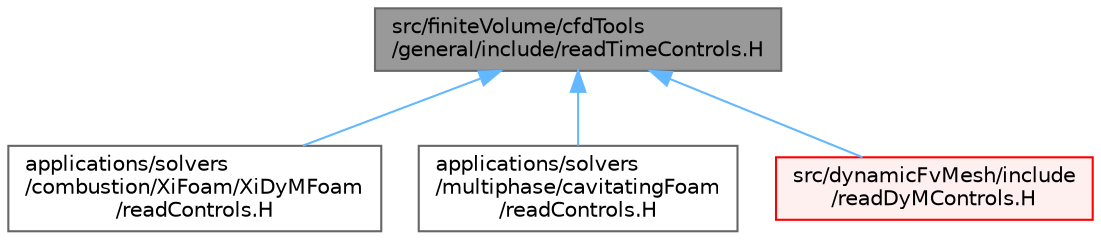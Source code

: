 digraph "src/finiteVolume/cfdTools/general/include/readTimeControls.H"
{
 // LATEX_PDF_SIZE
  bgcolor="transparent";
  edge [fontname=Helvetica,fontsize=10,labelfontname=Helvetica,labelfontsize=10];
  node [fontname=Helvetica,fontsize=10,shape=box,height=0.2,width=0.4];
  Node1 [id="Node000001",label="src/finiteVolume/cfdTools\l/general/include/readTimeControls.H",height=0.2,width=0.4,color="gray40", fillcolor="grey60", style="filled", fontcolor="black",tooltip="Read the control parameters used by setDeltaT."];
  Node1 -> Node2 [id="edge1_Node000001_Node000002",dir="back",color="steelblue1",style="solid",tooltip=" "];
  Node2 [id="Node000002",label="applications/solvers\l/combustion/XiFoam/XiDyMFoam\l/readControls.H",height=0.2,width=0.4,color="grey40", fillcolor="white", style="filled",URL="$combustion_2XiFoam_2XiDyMFoam_2readControls_8H.html",tooltip=" "];
  Node1 -> Node3 [id="edge2_Node000001_Node000003",dir="back",color="steelblue1",style="solid",tooltip=" "];
  Node3 [id="Node000003",label="applications/solvers\l/multiphase/cavitatingFoam\l/readControls.H",height=0.2,width=0.4,color="grey40", fillcolor="white", style="filled",URL="$multiphase_2cavitatingFoam_2readControls_8H.html",tooltip=" "];
  Node1 -> Node4 [id="edge3_Node000001_Node000004",dir="back",color="steelblue1",style="solid",tooltip=" "];
  Node4 [id="Node000004",label="src/dynamicFvMesh/include\l/readDyMControls.H",height=0.2,width=0.4,color="red", fillcolor="#FFF0F0", style="filled",URL="$readDyMControls_8H.html",tooltip=" "];
}
